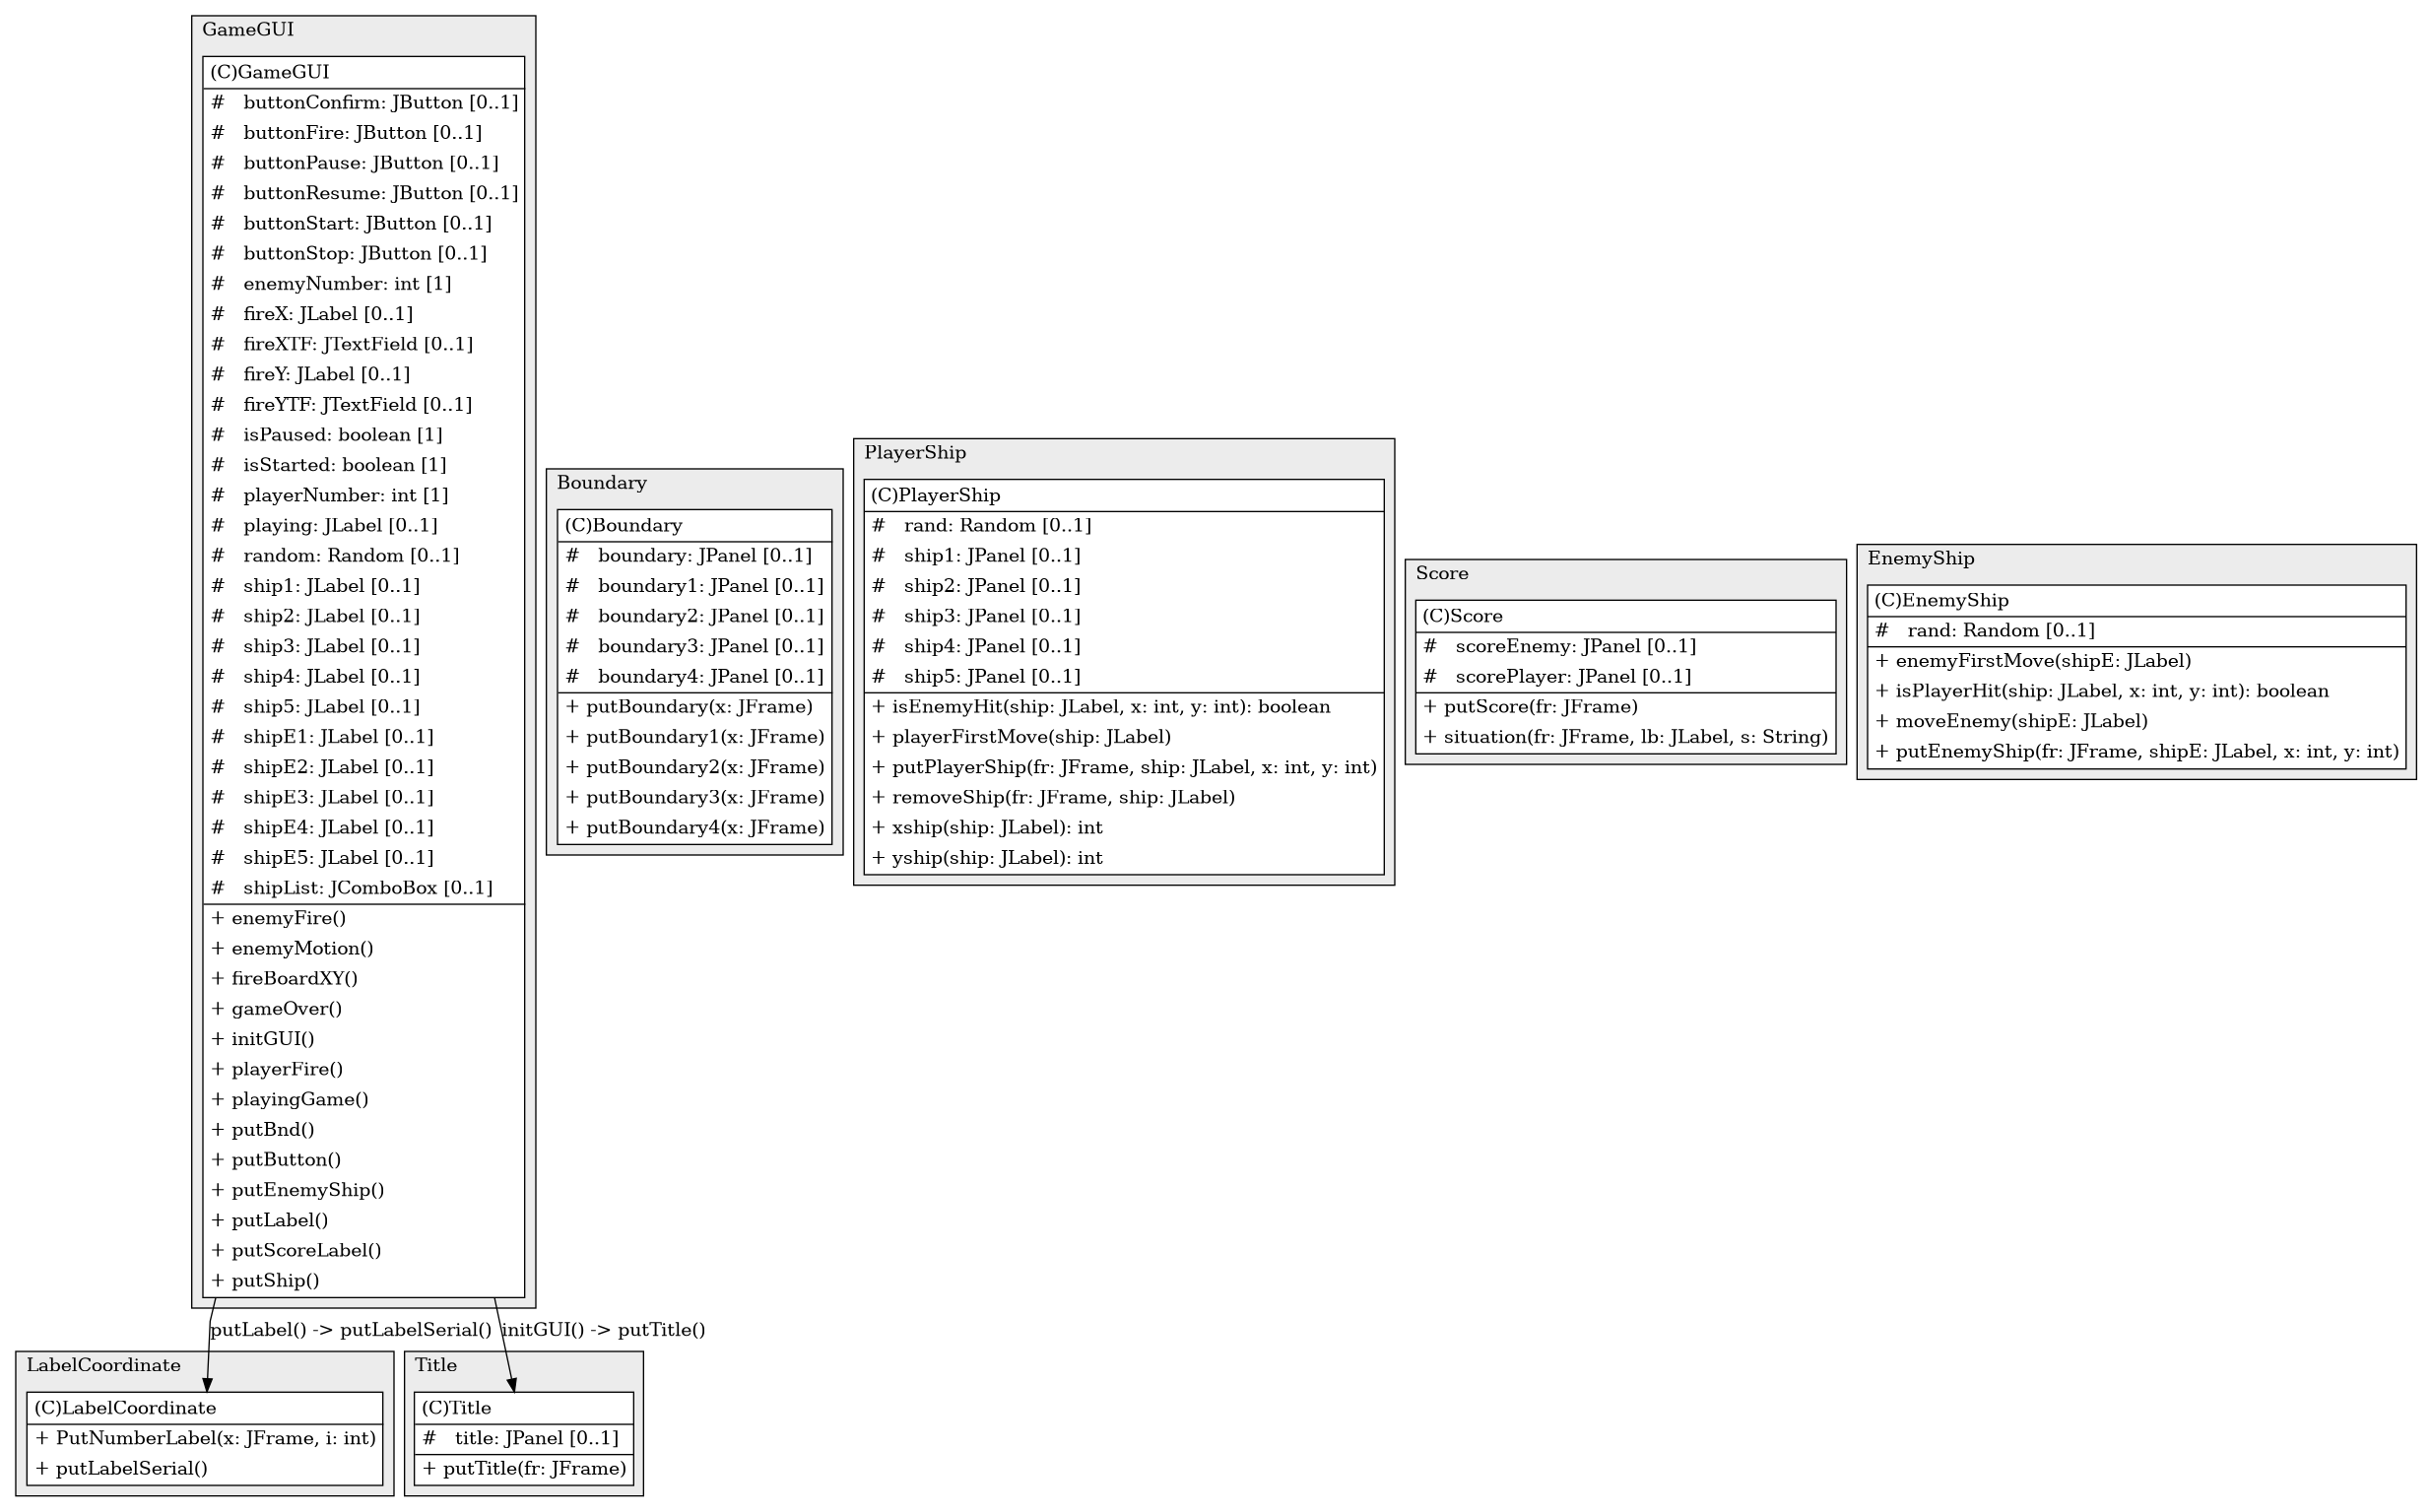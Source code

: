 @startuml

/' diagram meta data start
config=StructureConfiguration;
{
  "projectClassification": {
    "searchMode": "OpenProject", // OpenProject, AllProjects
    "includedProjects": "",
    "pathEndKeywords": "*.impl",
    "isClientPath": "",
    "isClientName": "",
    "isTestPath": "",
    "isTestName": "",
    "isMappingPath": "",
    "isMappingName": "",
    "isDataAccessPath": "",
    "isDataAccessName": "",
    "isDataStructurePath": "",
    "isDataStructureName": "",
    "isInterfaceStructuresPath": "",
    "isInterfaceStructuresName": "",
    "isEntryPointPath": "",
    "isEntryPointName": "",
    "treatFinalFieldsAsMandatory": false
  },
  "graphRestriction": {
    "classPackageExcludeFilter": "",
    "classPackageIncludeFilter": "",
    "classNameExcludeFilter": "",
    "classNameIncludeFilter": "",
    "methodNameExcludeFilter": "",
    "methodNameIncludeFilter": "",
    "removeByInheritance": "", // inheritance/annotation based filtering is done in a second step
    "removeByAnnotation": "",
    "removeByClassPackage": "", // cleanup the graph after inheritance/annotation based filtering is done
    "removeByClassName": "",
    "cutMappings": false,
    "cutEnum": true,
    "cutTests": true,
    "cutClient": true,
    "cutDataAccess": false,
    "cutInterfaceStructures": false,
    "cutDataStructures": false,
    "cutGetterAndSetter": true,
    "cutConstructors": true
  },
  "graphTraversal": {
    "forwardDepth": 6,
    "backwardDepth": 6,
    "classPackageExcludeFilter": "",
    "classPackageIncludeFilter": "",
    "classNameExcludeFilter": "",
    "classNameIncludeFilter": "",
    "methodNameExcludeFilter": "",
    "methodNameIncludeFilter": "",
    "hideMappings": false,
    "hideDataStructures": false,
    "hidePrivateMethods": true,
    "hideInterfaceCalls": true, // indirection: implementation -> interface (is hidden) -> implementation
    "onlyShowApplicationEntryPoints": false, // root node is included
    "useMethodCallsForStructureDiagram": "ForwardOnly" // ForwardOnly, BothDirections, No
  },
  "details": {
    "aggregation": "GroupByClass", // ByClass, GroupByClass, None
    "showClassGenericTypes": true,
    "showMethods": true,
    "showMethodParameterNames": true,
    "showMethodParameterTypes": true,
    "showMethodReturnType": true,
    "showPackageLevels": 2,
    "showDetailedClassStructure": true
  },
  "rootClass": "GameGUI",
  "extensionCallbackMethod": "" // qualified.class.name#methodName - signature: public static String method(String)
}
diagram meta data end '/



digraph g {
    rankdir="TB"
    splines=polyline
    

'nodes 
subgraph cluster_1469023177 { 
   	label=GameGUI
	labeljust=l
	fillcolor="#ececec"
	style=filled
   
   GameGUI1469023177[
	label=<<TABLE BORDER="1" CELLBORDER="0" CELLPADDING="4" CELLSPACING="0">
<TR><TD ALIGN="LEFT" >(C)GameGUI</TD></TR>
<HR/>
<TR><TD ALIGN="LEFT" >#   buttonConfirm: JButton [0..1]</TD></TR>
<TR><TD ALIGN="LEFT" >#   buttonFire: JButton [0..1]</TD></TR>
<TR><TD ALIGN="LEFT" >#   buttonPause: JButton [0..1]</TD></TR>
<TR><TD ALIGN="LEFT" >#   buttonResume: JButton [0..1]</TD></TR>
<TR><TD ALIGN="LEFT" >#   buttonStart: JButton [0..1]</TD></TR>
<TR><TD ALIGN="LEFT" >#   buttonStop: JButton [0..1]</TD></TR>
<TR><TD ALIGN="LEFT" >#   enemyNumber: int [1]</TD></TR>
<TR><TD ALIGN="LEFT" >#   fireX: JLabel [0..1]</TD></TR>
<TR><TD ALIGN="LEFT" >#   fireXTF: JTextField [0..1]</TD></TR>
<TR><TD ALIGN="LEFT" >#   fireY: JLabel [0..1]</TD></TR>
<TR><TD ALIGN="LEFT" >#   fireYTF: JTextField [0..1]</TD></TR>
<TR><TD ALIGN="LEFT" >#   isPaused: boolean [1]</TD></TR>
<TR><TD ALIGN="LEFT" >#   isStarted: boolean [1]</TD></TR>
<TR><TD ALIGN="LEFT" >#   playerNumber: int [1]</TD></TR>
<TR><TD ALIGN="LEFT" >#   playing: JLabel [0..1]</TD></TR>
<TR><TD ALIGN="LEFT" >#   random: Random [0..1]</TD></TR>
<TR><TD ALIGN="LEFT" >#   ship1: JLabel [0..1]</TD></TR>
<TR><TD ALIGN="LEFT" >#   ship2: JLabel [0..1]</TD></TR>
<TR><TD ALIGN="LEFT" >#   ship3: JLabel [0..1]</TD></TR>
<TR><TD ALIGN="LEFT" >#   ship4: JLabel [0..1]</TD></TR>
<TR><TD ALIGN="LEFT" >#   ship5: JLabel [0..1]</TD></TR>
<TR><TD ALIGN="LEFT" >#   shipE1: JLabel [0..1]</TD></TR>
<TR><TD ALIGN="LEFT" >#   shipE2: JLabel [0..1]</TD></TR>
<TR><TD ALIGN="LEFT" >#   shipE3: JLabel [0..1]</TD></TR>
<TR><TD ALIGN="LEFT" >#   shipE4: JLabel [0..1]</TD></TR>
<TR><TD ALIGN="LEFT" >#   shipE5: JLabel [0..1]</TD></TR>
<TR><TD ALIGN="LEFT" >#   shipList: JComboBox [0..1]</TD></TR>
<HR/>
<TR><TD ALIGN="LEFT" >+ enemyFire()</TD></TR>
<TR><TD ALIGN="LEFT" >+ enemyMotion()</TD></TR>
<TR><TD ALIGN="LEFT" >+ fireBoardXY()</TD></TR>
<TR><TD ALIGN="LEFT" >+ gameOver()</TD></TR>
<TR><TD ALIGN="LEFT" >+ initGUI()</TD></TR>
<TR><TD ALIGN="LEFT" >+ playerFire()</TD></TR>
<TR><TD ALIGN="LEFT" >+ playingGame()</TD></TR>
<TR><TD ALIGN="LEFT" >+ putBnd()</TD></TR>
<TR><TD ALIGN="LEFT" >+ putButton()</TD></TR>
<TR><TD ALIGN="LEFT" >+ putEnemyShip()</TD></TR>
<TR><TD ALIGN="LEFT" >+ putLabel()</TD></TR>
<TR><TD ALIGN="LEFT" >+ putScoreLabel()</TD></TR>
<TR><TD ALIGN="LEFT" >+ putShip()</TD></TR>
</TABLE>>
	style=filled
	margin=0
	shape=plaintext
	fillcolor="#FFFFFF"
];
} 

subgraph cluster_2050667446 { 
   	label=Boundary
	labeljust=l
	fillcolor="#ececec"
	style=filled
   
   Boundary2050667446[
	label=<<TABLE BORDER="1" CELLBORDER="0" CELLPADDING="4" CELLSPACING="0">
<TR><TD ALIGN="LEFT" >(C)Boundary</TD></TR>
<HR/>
<TR><TD ALIGN="LEFT" >#   boundary: JPanel [0..1]</TD></TR>
<TR><TD ALIGN="LEFT" >#   boundary1: JPanel [0..1]</TD></TR>
<TR><TD ALIGN="LEFT" >#   boundary2: JPanel [0..1]</TD></TR>
<TR><TD ALIGN="LEFT" >#   boundary3: JPanel [0..1]</TD></TR>
<TR><TD ALIGN="LEFT" >#   boundary4: JPanel [0..1]</TD></TR>
<HR/>
<TR><TD ALIGN="LEFT" >+ putBoundary(x: JFrame)</TD></TR>
<TR><TD ALIGN="LEFT" >+ putBoundary1(x: JFrame)</TD></TR>
<TR><TD ALIGN="LEFT" >+ putBoundary2(x: JFrame)</TD></TR>
<TR><TD ALIGN="LEFT" >+ putBoundary3(x: JFrame)</TD></TR>
<TR><TD ALIGN="LEFT" >+ putBoundary4(x: JFrame)</TD></TR>
</TABLE>>
	style=filled
	margin=0
	shape=plaintext
	fillcolor="#FFFFFF"
];
} 

subgraph cluster_205689635 { 
   	label=PlayerShip
	labeljust=l
	fillcolor="#ececec"
	style=filled
   
   PlayerShip205689635[
	label=<<TABLE BORDER="1" CELLBORDER="0" CELLPADDING="4" CELLSPACING="0">
<TR><TD ALIGN="LEFT" >(C)PlayerShip</TD></TR>
<HR/>
<TR><TD ALIGN="LEFT" >#   rand: Random [0..1]</TD></TR>
<TR><TD ALIGN="LEFT" >#   ship1: JPanel [0..1]</TD></TR>
<TR><TD ALIGN="LEFT" >#   ship2: JPanel [0..1]</TD></TR>
<TR><TD ALIGN="LEFT" >#   ship3: JPanel [0..1]</TD></TR>
<TR><TD ALIGN="LEFT" >#   ship4: JPanel [0..1]</TD></TR>
<TR><TD ALIGN="LEFT" >#   ship5: JPanel [0..1]</TD></TR>
<HR/>
<TR><TD ALIGN="LEFT" >+ isEnemyHit(ship: JLabel, x: int, y: int): boolean</TD></TR>
<TR><TD ALIGN="LEFT" >+ playerFirstMove(ship: JLabel)</TD></TR>
<TR><TD ALIGN="LEFT" >+ putPlayerShip(fr: JFrame, ship: JLabel, x: int, y: int)</TD></TR>
<TR><TD ALIGN="LEFT" >+ removeShip(fr: JFrame, ship: JLabel)</TD></TR>
<TR><TD ALIGN="LEFT" >+ xship(ship: JLabel): int</TD></TR>
<TR><TD ALIGN="LEFT" >+ yship(ship: JLabel): int</TD></TR>
</TABLE>>
	style=filled
	margin=0
	shape=plaintext
	fillcolor="#FFFFFF"
];
} 

subgraph cluster_325818516 { 
   	label=LabelCoordinate
	labeljust=l
	fillcolor="#ececec"
	style=filled
   
   LabelCoordinate325818516[
	label=<<TABLE BORDER="1" CELLBORDER="0" CELLPADDING="4" CELLSPACING="0">
<TR><TD ALIGN="LEFT" >(C)LabelCoordinate</TD></TR>
<HR/>
<TR><TD ALIGN="LEFT" >+ PutNumberLabel(x: JFrame, i: int)</TD></TR>
<TR><TD ALIGN="LEFT" >+ putLabelSerial()</TD></TR>
</TABLE>>
	style=filled
	margin=0
	shape=plaintext
	fillcolor="#FFFFFF"
];
} 

subgraph cluster_79711858 { 
   	label=Score
	labeljust=l
	fillcolor="#ececec"
	style=filled
   
   Score79711858[
	label=<<TABLE BORDER="1" CELLBORDER="0" CELLPADDING="4" CELLSPACING="0">
<TR><TD ALIGN="LEFT" >(C)Score</TD></TR>
<HR/>
<TR><TD ALIGN="LEFT" >#   scoreEnemy: JPanel [0..1]</TD></TR>
<TR><TD ALIGN="LEFT" >#   scorePlayer: JPanel [0..1]</TD></TR>
<HR/>
<TR><TD ALIGN="LEFT" >+ putScore(fr: JFrame)</TD></TR>
<TR><TD ALIGN="LEFT" >+ situation(fr: JFrame, lb: JLabel, s: String)</TD></TR>
</TABLE>>
	style=filled
	margin=0
	shape=plaintext
	fillcolor="#FFFFFF"
];
} 

subgraph cluster_80818744 { 
   	label=Title
	labeljust=l
	fillcolor="#ececec"
	style=filled
   
   Title80818744[
	label=<<TABLE BORDER="1" CELLBORDER="0" CELLPADDING="4" CELLSPACING="0">
<TR><TD ALIGN="LEFT" >(C)Title</TD></TR>
<HR/>
<TR><TD ALIGN="LEFT" >#   title: JPanel [0..1]</TD></TR>
<HR/>
<TR><TD ALIGN="LEFT" >+ putTitle(fr: JFrame)</TD></TR>
</TABLE>>
	style=filled
	margin=0
	shape=plaintext
	fillcolor="#FFFFFF"
];
} 

subgraph cluster_953760196 { 
   	label=EnemyShip
	labeljust=l
	fillcolor="#ececec"
	style=filled
   
   EnemyShip953760196[
	label=<<TABLE BORDER="1" CELLBORDER="0" CELLPADDING="4" CELLSPACING="0">
<TR><TD ALIGN="LEFT" >(C)EnemyShip</TD></TR>
<HR/>
<TR><TD ALIGN="LEFT" >#   rand: Random [0..1]</TD></TR>
<HR/>
<TR><TD ALIGN="LEFT" >+ enemyFirstMove(shipE: JLabel)</TD></TR>
<TR><TD ALIGN="LEFT" >+ isPlayerHit(ship: JLabel, x: int, y: int): boolean</TD></TR>
<TR><TD ALIGN="LEFT" >+ moveEnemy(shipE: JLabel)</TD></TR>
<TR><TD ALIGN="LEFT" >+ putEnemyShip(fr: JFrame, shipE: JLabel, x: int, y: int)</TD></TR>
</TABLE>>
	style=filled
	margin=0
	shape=plaintext
	fillcolor="#FFFFFF"
];
} 

'edges    
GameGUI1469023177 -> LabelCoordinate325818516[label="putLabel() -> putLabelSerial()"];
GameGUI1469023177 -> Title80818744[label="initGUI() -> putTitle()"];
    
}
@enduml